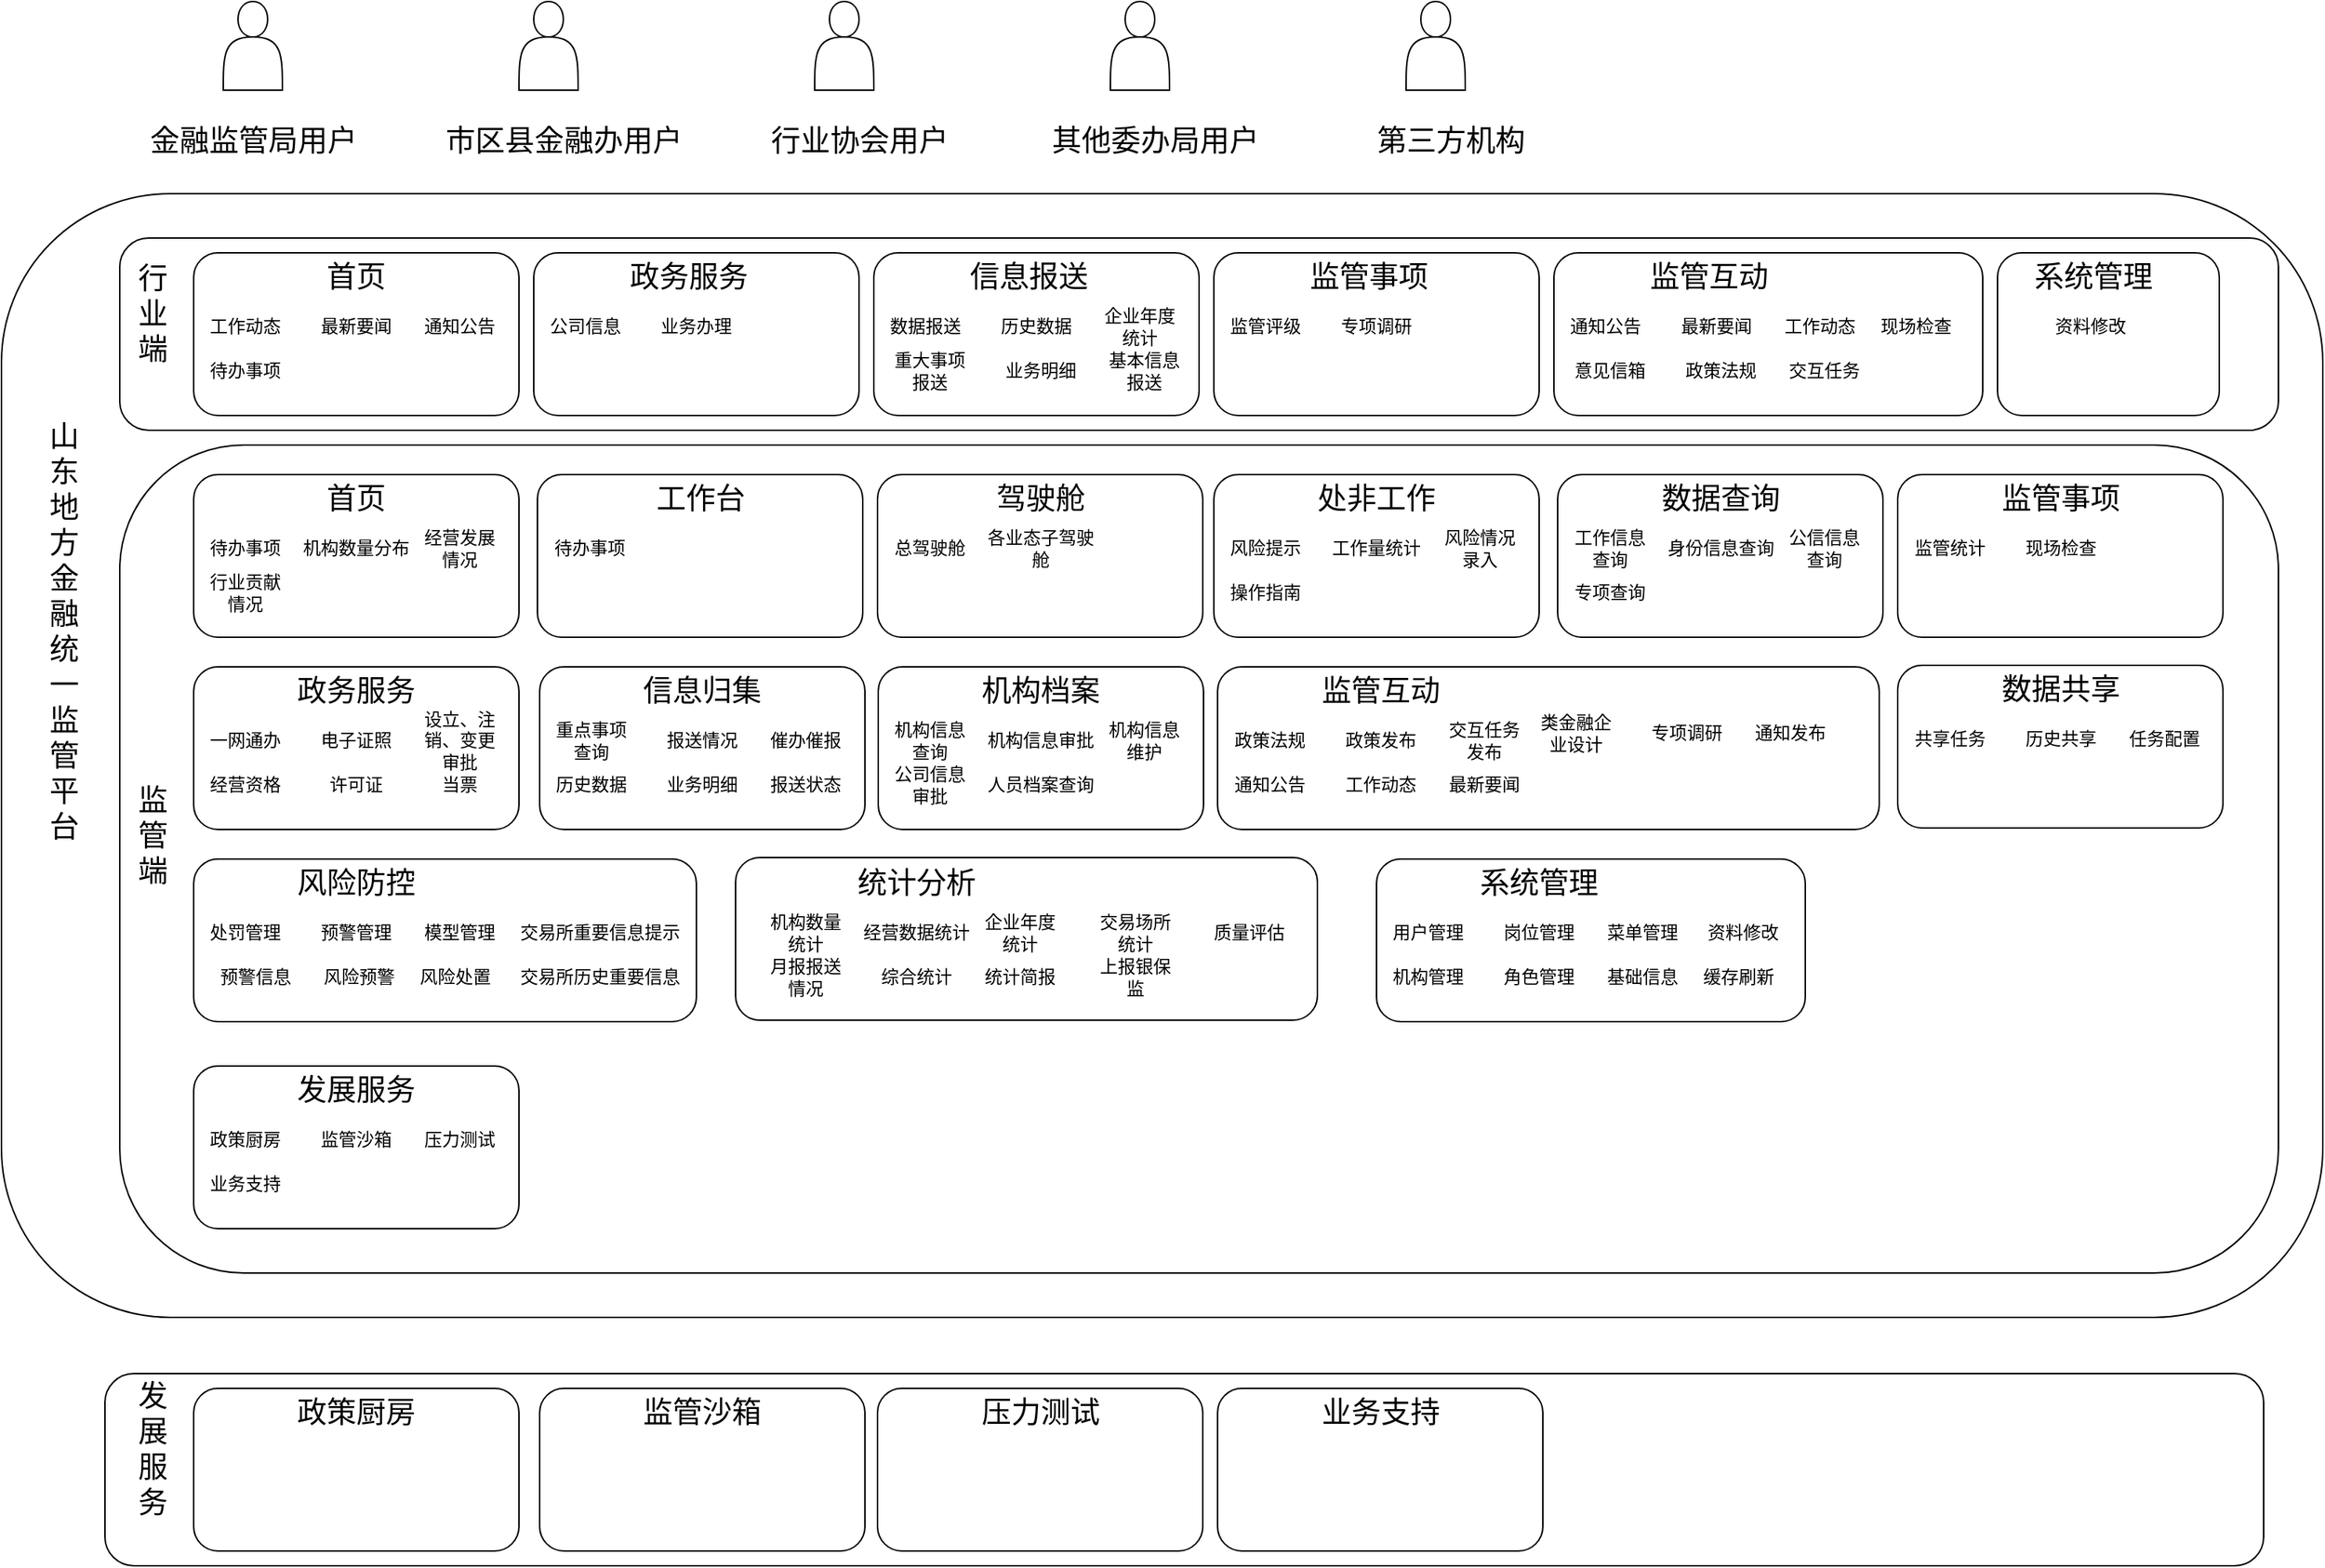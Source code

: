 <mxfile version="21.3.2" type="github">
  <diagram name="第 1 页" id="MV3o43IdLmot7RDqP8pI">
    <mxGraphModel dx="919" dy="516" grid="1" gridSize="10" guides="1" tooltips="1" connect="1" arrows="1" fold="1" page="1" pageScale="1" pageWidth="827" pageHeight="1169" math="0" shadow="0">
      <root>
        <mxCell id="0" />
        <mxCell id="1" parent="0" />
        <mxCell id="Glt5fxQ_8E8wL3YPpG3F-2" value="" style="shape=actor;whiteSpace=wrap;html=1;" parent="1" vertex="1">
          <mxGeometry x="200" y="40" width="40" height="60" as="geometry" />
        </mxCell>
        <mxCell id="Glt5fxQ_8E8wL3YPpG3F-7" value="金融监管局用户" style="text;html=1;align=center;verticalAlign=middle;resizable=0;points=[];autosize=1;strokeColor=none;fillColor=none;fontSize=20;" parent="1" vertex="1">
          <mxGeometry x="140" y="113" width="160" height="40" as="geometry" />
        </mxCell>
        <mxCell id="aRTXH67dhM7J8I6KlZtX-1" value="" style="rounded=1;whiteSpace=wrap;html=1;" vertex="1" parent="1">
          <mxGeometry x="50" y="170" width="1570" height="760" as="geometry" />
        </mxCell>
        <mxCell id="aRTXH67dhM7J8I6KlZtX-2" value="" style="rounded=1;whiteSpace=wrap;html=1;" vertex="1" parent="1">
          <mxGeometry x="130" y="200" width="1460" height="130" as="geometry" />
        </mxCell>
        <mxCell id="aRTXH67dhM7J8I6KlZtX-3" value="" style="rounded=1;whiteSpace=wrap;html=1;" vertex="1" parent="1">
          <mxGeometry x="130" y="340" width="1460" height="560" as="geometry" />
        </mxCell>
        <mxCell id="aRTXH67dhM7J8I6KlZtX-4" value="" style="rounded=1;whiteSpace=wrap;html=1;" vertex="1" parent="1">
          <mxGeometry x="120" y="968" width="1460" height="130" as="geometry" />
        </mxCell>
        <mxCell id="aRTXH67dhM7J8I6KlZtX-5" value="&lt;font style=&quot;font-size: 20px;&quot;&gt;行业端&lt;/font&gt;" style="text;html=1;strokeColor=none;fillColor=none;align=center;verticalAlign=middle;whiteSpace=wrap;rounded=0;" vertex="1" parent="1">
          <mxGeometry x="140" y="210" width="25" height="80" as="geometry" />
        </mxCell>
        <mxCell id="aRTXH67dhM7J8I6KlZtX-6" value="监管端" style="text;html=1;strokeColor=none;fillColor=none;align=center;verticalAlign=middle;whiteSpace=wrap;rounded=0;fontSize=20;" vertex="1" parent="1">
          <mxGeometry x="140" y="563" width="25" height="80" as="geometry" />
        </mxCell>
        <mxCell id="aRTXH67dhM7J8I6KlZtX-7" value="发展服务" style="text;html=1;strokeColor=none;fillColor=none;align=center;verticalAlign=middle;whiteSpace=wrap;rounded=0;fontSize=20;" vertex="1" parent="1">
          <mxGeometry x="140" y="978" width="25" height="80" as="geometry" />
        </mxCell>
        <mxCell id="aRTXH67dhM7J8I6KlZtX-10" value="山东地方金融统一监管平台" style="text;html=1;strokeColor=none;fillColor=none;align=center;verticalAlign=middle;whiteSpace=wrap;rounded=0;fontSize=20;" vertex="1" parent="1">
          <mxGeometry x="80" y="230" width="25" height="470" as="geometry" />
        </mxCell>
        <mxCell id="aRTXH67dhM7J8I6KlZtX-11" value="" style="rounded=1;whiteSpace=wrap;html=1;" vertex="1" parent="1">
          <mxGeometry x="180" y="210" width="220" height="110" as="geometry" />
        </mxCell>
        <mxCell id="aRTXH67dhM7J8I6KlZtX-12" value="首页" style="text;html=1;strokeColor=none;fillColor=none;align=center;verticalAlign=middle;whiteSpace=wrap;rounded=0;fontSize=20;" vertex="1" parent="1">
          <mxGeometry x="245" y="210" width="90" height="30" as="geometry" />
        </mxCell>
        <mxCell id="aRTXH67dhM7J8I6KlZtX-16" value="" style="shape=actor;whiteSpace=wrap;html=1;" vertex="1" parent="1">
          <mxGeometry x="400" y="40" width="40" height="60" as="geometry" />
        </mxCell>
        <mxCell id="aRTXH67dhM7J8I6KlZtX-17" value="市区县金融办用户" style="text;html=1;align=center;verticalAlign=middle;resizable=0;points=[];autosize=1;strokeColor=none;fillColor=none;fontSize=20;" vertex="1" parent="1">
          <mxGeometry x="340" y="113" width="180" height="40" as="geometry" />
        </mxCell>
        <mxCell id="aRTXH67dhM7J8I6KlZtX-18" value="" style="shape=actor;whiteSpace=wrap;html=1;" vertex="1" parent="1">
          <mxGeometry x="600" y="40" width="40" height="60" as="geometry" />
        </mxCell>
        <mxCell id="aRTXH67dhM7J8I6KlZtX-19" value="行业协会用户" style="text;html=1;align=center;verticalAlign=middle;resizable=0;points=[];autosize=1;strokeColor=none;fillColor=none;fontSize=20;" vertex="1" parent="1">
          <mxGeometry x="560" y="113" width="140" height="40" as="geometry" />
        </mxCell>
        <mxCell id="aRTXH67dhM7J8I6KlZtX-20" value="" style="shape=actor;whiteSpace=wrap;html=1;" vertex="1" parent="1">
          <mxGeometry x="800" y="40" width="40" height="60" as="geometry" />
        </mxCell>
        <mxCell id="aRTXH67dhM7J8I6KlZtX-21" value="其他委办局用户" style="text;html=1;align=center;verticalAlign=middle;resizable=0;points=[];autosize=1;strokeColor=none;fillColor=none;fontSize=20;" vertex="1" parent="1">
          <mxGeometry x="750" y="113" width="160" height="40" as="geometry" />
        </mxCell>
        <mxCell id="aRTXH67dhM7J8I6KlZtX-22" value="" style="shape=actor;whiteSpace=wrap;html=1;" vertex="1" parent="1">
          <mxGeometry x="1000" y="40" width="40" height="60" as="geometry" />
        </mxCell>
        <mxCell id="aRTXH67dhM7J8I6KlZtX-23" value="第三方机构" style="text;html=1;align=center;verticalAlign=middle;resizable=0;points=[];autosize=1;strokeColor=none;fillColor=none;fontSize=20;" vertex="1" parent="1">
          <mxGeometry x="970" y="113" width="120" height="40" as="geometry" />
        </mxCell>
        <mxCell id="aRTXH67dhM7J8I6KlZtX-24" value="&lt;p class=&quot;MsoNormal&quot;&gt;工作动态&lt;/p&gt;" style="text;html=1;strokeColor=none;fillColor=none;align=center;verticalAlign=middle;whiteSpace=wrap;rounded=0;" vertex="1" parent="1">
          <mxGeometry x="190" y="250" width="50" height="20" as="geometry" />
        </mxCell>
        <mxCell id="aRTXH67dhM7J8I6KlZtX-25" value="最新要闻" style="text;html=1;strokeColor=none;fillColor=none;align=center;verticalAlign=middle;whiteSpace=wrap;rounded=0;" vertex="1" parent="1">
          <mxGeometry x="250" y="250" width="80" height="20" as="geometry" />
        </mxCell>
        <mxCell id="aRTXH67dhM7J8I6KlZtX-26" value="通知公告" style="text;html=1;strokeColor=none;fillColor=none;align=center;verticalAlign=middle;whiteSpace=wrap;rounded=0;" vertex="1" parent="1">
          <mxGeometry x="335" y="250" width="50" height="20" as="geometry" />
        </mxCell>
        <mxCell id="aRTXH67dhM7J8I6KlZtX-28" value="" style="rounded=1;whiteSpace=wrap;html=1;" vertex="1" parent="1">
          <mxGeometry x="410" y="210" width="220" height="110" as="geometry" />
        </mxCell>
        <mxCell id="aRTXH67dhM7J8I6KlZtX-29" value="公司信息" style="text;html=1;strokeColor=none;fillColor=none;align=center;verticalAlign=middle;whiteSpace=wrap;rounded=0;" vertex="1" parent="1">
          <mxGeometry x="420" y="250" width="50" height="20" as="geometry" />
        </mxCell>
        <mxCell id="aRTXH67dhM7J8I6KlZtX-30" value="业务办理" style="text;html=1;strokeColor=none;fillColor=none;align=center;verticalAlign=middle;whiteSpace=wrap;rounded=0;" vertex="1" parent="1">
          <mxGeometry x="480" y="250" width="80" height="20" as="geometry" />
        </mxCell>
        <mxCell id="aRTXH67dhM7J8I6KlZtX-32" value="政务服务" style="text;html=1;strokeColor=none;fillColor=none;align=center;verticalAlign=middle;whiteSpace=wrap;rounded=0;fontSize=20;" vertex="1" parent="1">
          <mxGeometry x="470" y="210" width="90" height="30" as="geometry" />
        </mxCell>
        <mxCell id="aRTXH67dhM7J8I6KlZtX-33" value="待办事项" style="text;html=1;strokeColor=none;fillColor=none;align=center;verticalAlign=middle;whiteSpace=wrap;rounded=0;" vertex="1" parent="1">
          <mxGeometry x="190" y="280" width="50" height="20" as="geometry" />
        </mxCell>
        <mxCell id="aRTXH67dhM7J8I6KlZtX-39" value="" style="rounded=1;whiteSpace=wrap;html=1;" vertex="1" parent="1">
          <mxGeometry x="640" y="210" width="220" height="110" as="geometry" />
        </mxCell>
        <mxCell id="aRTXH67dhM7J8I6KlZtX-40" value="数据报送" style="text;html=1;strokeColor=none;fillColor=none;align=center;verticalAlign=middle;whiteSpace=wrap;rounded=0;" vertex="1" parent="1">
          <mxGeometry x="650" y="250" width="50" height="20" as="geometry" />
        </mxCell>
        <mxCell id="aRTXH67dhM7J8I6KlZtX-41" value="历史数据" style="text;html=1;strokeColor=none;fillColor=none;align=center;verticalAlign=middle;whiteSpace=wrap;rounded=0;" vertex="1" parent="1">
          <mxGeometry x="710" y="250" width="80" height="20" as="geometry" />
        </mxCell>
        <mxCell id="aRTXH67dhM7J8I6KlZtX-42" value="企业年度统计" style="text;html=1;strokeColor=none;fillColor=none;align=center;verticalAlign=middle;whiteSpace=wrap;rounded=0;" vertex="1" parent="1">
          <mxGeometry x="795" y="250" width="50" height="20" as="geometry" />
        </mxCell>
        <mxCell id="aRTXH67dhM7J8I6KlZtX-43" value="信息报送" style="text;html=1;strokeColor=none;fillColor=none;align=center;verticalAlign=middle;whiteSpace=wrap;rounded=0;fontSize=20;" vertex="1" parent="1">
          <mxGeometry x="700" y="210" width="90" height="30" as="geometry" />
        </mxCell>
        <mxCell id="aRTXH67dhM7J8I6KlZtX-44" value="重大事项报送" style="text;html=1;strokeColor=none;fillColor=none;align=center;verticalAlign=middle;whiteSpace=wrap;rounded=0;" vertex="1" parent="1">
          <mxGeometry x="652.5" y="280" width="50" height="20" as="geometry" />
        </mxCell>
        <mxCell id="aRTXH67dhM7J8I6KlZtX-45" value="业务明细" style="text;html=1;strokeColor=none;fillColor=none;align=center;verticalAlign=middle;whiteSpace=wrap;rounded=0;" vertex="1" parent="1">
          <mxGeometry x="712.5" y="280" width="80" height="20" as="geometry" />
        </mxCell>
        <mxCell id="aRTXH67dhM7J8I6KlZtX-46" value="基本信息报送" style="text;html=1;strokeColor=none;fillColor=none;align=center;verticalAlign=middle;whiteSpace=wrap;rounded=0;" vertex="1" parent="1">
          <mxGeometry x="797.5" y="280" width="50" height="20" as="geometry" />
        </mxCell>
        <mxCell id="aRTXH67dhM7J8I6KlZtX-47" value="" style="rounded=1;whiteSpace=wrap;html=1;" vertex="1" parent="1">
          <mxGeometry x="870" y="210" width="220" height="110" as="geometry" />
        </mxCell>
        <mxCell id="aRTXH67dhM7J8I6KlZtX-48" value="监管评级" style="text;html=1;strokeColor=none;fillColor=none;align=center;verticalAlign=middle;whiteSpace=wrap;rounded=0;" vertex="1" parent="1">
          <mxGeometry x="880" y="250" width="50" height="20" as="geometry" />
        </mxCell>
        <mxCell id="aRTXH67dhM7J8I6KlZtX-49" value="专项调研" style="text;html=1;strokeColor=none;fillColor=none;align=center;verticalAlign=middle;whiteSpace=wrap;rounded=0;" vertex="1" parent="1">
          <mxGeometry x="940" y="250" width="80" height="20" as="geometry" />
        </mxCell>
        <mxCell id="aRTXH67dhM7J8I6KlZtX-51" value="监管事项" style="text;html=1;strokeColor=none;fillColor=none;align=center;verticalAlign=middle;whiteSpace=wrap;rounded=0;fontSize=20;" vertex="1" parent="1">
          <mxGeometry x="930" y="210" width="90" height="30" as="geometry" />
        </mxCell>
        <mxCell id="aRTXH67dhM7J8I6KlZtX-60" value="" style="rounded=1;whiteSpace=wrap;html=1;" vertex="1" parent="1">
          <mxGeometry x="1100" y="210" width="290" height="110" as="geometry" />
        </mxCell>
        <mxCell id="aRTXH67dhM7J8I6KlZtX-61" value="通知公告" style="text;html=1;strokeColor=none;fillColor=none;align=center;verticalAlign=middle;whiteSpace=wrap;rounded=0;" vertex="1" parent="1">
          <mxGeometry x="1110" y="250" width="50" height="20" as="geometry" />
        </mxCell>
        <mxCell id="aRTXH67dhM7J8I6KlZtX-62" value="最新要闻" style="text;html=1;strokeColor=none;fillColor=none;align=center;verticalAlign=middle;whiteSpace=wrap;rounded=0;" vertex="1" parent="1">
          <mxGeometry x="1170" y="250" width="80" height="20" as="geometry" />
        </mxCell>
        <mxCell id="aRTXH67dhM7J8I6KlZtX-63" value="工作动态" style="text;html=1;strokeColor=none;fillColor=none;align=center;verticalAlign=middle;whiteSpace=wrap;rounded=0;" vertex="1" parent="1">
          <mxGeometry x="1255" y="250" width="50" height="20" as="geometry" />
        </mxCell>
        <mxCell id="aRTXH67dhM7J8I6KlZtX-64" value="监管互动" style="text;html=1;strokeColor=none;fillColor=none;align=center;verticalAlign=middle;whiteSpace=wrap;rounded=0;fontSize=20;" vertex="1" parent="1">
          <mxGeometry x="1160" y="210" width="90" height="30" as="geometry" />
        </mxCell>
        <mxCell id="aRTXH67dhM7J8I6KlZtX-65" value="意见信箱" style="text;html=1;strokeColor=none;fillColor=none;align=center;verticalAlign=middle;whiteSpace=wrap;rounded=0;" vertex="1" parent="1">
          <mxGeometry x="1112.5" y="280" width="50" height="20" as="geometry" />
        </mxCell>
        <mxCell id="aRTXH67dhM7J8I6KlZtX-66" value="政策法规" style="text;html=1;strokeColor=none;fillColor=none;align=center;verticalAlign=middle;whiteSpace=wrap;rounded=0;" vertex="1" parent="1">
          <mxGeometry x="1172.5" y="280" width="80" height="20" as="geometry" />
        </mxCell>
        <mxCell id="aRTXH67dhM7J8I6KlZtX-67" value="交互任务" style="text;html=1;strokeColor=none;fillColor=none;align=center;verticalAlign=middle;whiteSpace=wrap;rounded=0;" vertex="1" parent="1">
          <mxGeometry x="1257.5" y="280" width="50" height="20" as="geometry" />
        </mxCell>
        <mxCell id="aRTXH67dhM7J8I6KlZtX-74" value="" style="rounded=1;whiteSpace=wrap;html=1;" vertex="1" parent="1">
          <mxGeometry x="1400" y="210" width="150" height="110" as="geometry" />
        </mxCell>
        <mxCell id="aRTXH67dhM7J8I6KlZtX-75" value="资料修改" style="text;html=1;strokeColor=none;fillColor=none;align=center;verticalAlign=middle;whiteSpace=wrap;rounded=0;" vertex="1" parent="1">
          <mxGeometry x="1437.5" y="250" width="50" height="20" as="geometry" />
        </mxCell>
        <mxCell id="aRTXH67dhM7J8I6KlZtX-78" value="系统管理" style="text;html=1;strokeColor=none;fillColor=none;align=center;verticalAlign=middle;whiteSpace=wrap;rounded=0;fontSize=20;" vertex="1" parent="1">
          <mxGeometry x="1420" y="210" width="90" height="30" as="geometry" />
        </mxCell>
        <mxCell id="aRTXH67dhM7J8I6KlZtX-82" value="" style="rounded=1;whiteSpace=wrap;html=1;" vertex="1" parent="1">
          <mxGeometry x="180" y="360" width="220" height="110" as="geometry" />
        </mxCell>
        <mxCell id="aRTXH67dhM7J8I6KlZtX-83" value="首页" style="text;html=1;strokeColor=none;fillColor=none;align=center;verticalAlign=middle;whiteSpace=wrap;rounded=0;fontSize=20;" vertex="1" parent="1">
          <mxGeometry x="245" y="360" width="90" height="30" as="geometry" />
        </mxCell>
        <mxCell id="aRTXH67dhM7J8I6KlZtX-84" value="待办事项" style="text;html=1;strokeColor=none;fillColor=none;align=center;verticalAlign=middle;whiteSpace=wrap;rounded=0;" vertex="1" parent="1">
          <mxGeometry x="190" y="400" width="50" height="20" as="geometry" />
        </mxCell>
        <mxCell id="aRTXH67dhM7J8I6KlZtX-85" value="&lt;p class=&quot;MsoNormal&quot;&gt;机构数量分布&lt;/p&gt;" style="text;html=1;strokeColor=none;fillColor=none;align=center;verticalAlign=middle;whiteSpace=wrap;rounded=0;" vertex="1" parent="1">
          <mxGeometry x="250" y="400" width="80" height="20" as="geometry" />
        </mxCell>
        <mxCell id="aRTXH67dhM7J8I6KlZtX-86" value="&lt;p class=&quot;MsoNormal&quot;&gt;经营发展情况&lt;/p&gt;" style="text;html=1;strokeColor=none;fillColor=none;align=center;verticalAlign=middle;whiteSpace=wrap;rounded=0;" vertex="1" parent="1">
          <mxGeometry x="335" y="400" width="50" height="20" as="geometry" />
        </mxCell>
        <mxCell id="aRTXH67dhM7J8I6KlZtX-87" value="&lt;p class=&quot;MsoNormal&quot;&gt;行业贡献情况&lt;/p&gt;" style="text;html=1;strokeColor=none;fillColor=none;align=center;verticalAlign=middle;whiteSpace=wrap;rounded=0;" vertex="1" parent="1">
          <mxGeometry x="190" y="430" width="50" height="20" as="geometry" />
        </mxCell>
        <mxCell id="aRTXH67dhM7J8I6KlZtX-90" value="" style="rounded=1;whiteSpace=wrap;html=1;" vertex="1" parent="1">
          <mxGeometry x="412.5" y="360" width="220" height="110" as="geometry" />
        </mxCell>
        <mxCell id="aRTXH67dhM7J8I6KlZtX-91" value="工作台" style="text;html=1;strokeColor=none;fillColor=none;align=center;verticalAlign=middle;whiteSpace=wrap;rounded=0;fontSize=20;" vertex="1" parent="1">
          <mxGeometry x="477.5" y="360" width="90" height="30" as="geometry" />
        </mxCell>
        <mxCell id="aRTXH67dhM7J8I6KlZtX-92" value="待办事项" style="text;html=1;strokeColor=none;fillColor=none;align=center;verticalAlign=middle;whiteSpace=wrap;rounded=0;" vertex="1" parent="1">
          <mxGeometry x="422.5" y="400" width="50" height="20" as="geometry" />
        </mxCell>
        <mxCell id="aRTXH67dhM7J8I6KlZtX-98" value="" style="rounded=1;whiteSpace=wrap;html=1;" vertex="1" parent="1">
          <mxGeometry x="642.5" y="360" width="220" height="110" as="geometry" />
        </mxCell>
        <mxCell id="aRTXH67dhM7J8I6KlZtX-99" value="驾驶舱" style="text;html=1;strokeColor=none;fillColor=none;align=center;verticalAlign=middle;whiteSpace=wrap;rounded=0;fontSize=20;" vertex="1" parent="1">
          <mxGeometry x="707.5" y="360" width="90" height="30" as="geometry" />
        </mxCell>
        <mxCell id="aRTXH67dhM7J8I6KlZtX-100" value="总驾驶舱" style="text;html=1;strokeColor=none;fillColor=none;align=center;verticalAlign=middle;whiteSpace=wrap;rounded=0;" vertex="1" parent="1">
          <mxGeometry x="652.5" y="400" width="50" height="20" as="geometry" />
        </mxCell>
        <mxCell id="aRTXH67dhM7J8I6KlZtX-101" value="各业态子驾驶舱" style="text;html=1;strokeColor=none;fillColor=none;align=center;verticalAlign=middle;whiteSpace=wrap;rounded=0;" vertex="1" parent="1">
          <mxGeometry x="712.5" y="400" width="80" height="20" as="geometry" />
        </mxCell>
        <mxCell id="aRTXH67dhM7J8I6KlZtX-106" value="" style="rounded=1;whiteSpace=wrap;html=1;" vertex="1" parent="1">
          <mxGeometry x="870" y="360" width="220" height="110" as="geometry" />
        </mxCell>
        <mxCell id="aRTXH67dhM7J8I6KlZtX-107" value="处非工作" style="text;html=1;strokeColor=none;fillColor=none;align=center;verticalAlign=middle;whiteSpace=wrap;rounded=0;fontSize=20;" vertex="1" parent="1">
          <mxGeometry x="935" y="360" width="90" height="30" as="geometry" />
        </mxCell>
        <mxCell id="aRTXH67dhM7J8I6KlZtX-108" value="风险提示" style="text;html=1;strokeColor=none;fillColor=none;align=center;verticalAlign=middle;whiteSpace=wrap;rounded=0;" vertex="1" parent="1">
          <mxGeometry x="880" y="400" width="50" height="20" as="geometry" />
        </mxCell>
        <mxCell id="aRTXH67dhM7J8I6KlZtX-109" value="工作量统计" style="text;html=1;strokeColor=none;fillColor=none;align=center;verticalAlign=middle;whiteSpace=wrap;rounded=0;" vertex="1" parent="1">
          <mxGeometry x="940" y="400" width="80" height="20" as="geometry" />
        </mxCell>
        <mxCell id="aRTXH67dhM7J8I6KlZtX-110" value="风险情况录入" style="text;html=1;strokeColor=none;fillColor=none;align=center;verticalAlign=middle;whiteSpace=wrap;rounded=0;" vertex="1" parent="1">
          <mxGeometry x="1025" y="400" width="50" height="20" as="geometry" />
        </mxCell>
        <mxCell id="aRTXH67dhM7J8I6KlZtX-111" value="操作指南" style="text;html=1;strokeColor=none;fillColor=none;align=center;verticalAlign=middle;whiteSpace=wrap;rounded=0;" vertex="1" parent="1">
          <mxGeometry x="880" y="430" width="50" height="20" as="geometry" />
        </mxCell>
        <mxCell id="aRTXH67dhM7J8I6KlZtX-114" value="" style="rounded=1;whiteSpace=wrap;html=1;" vertex="1" parent="1">
          <mxGeometry x="1102.5" y="360" width="220" height="110" as="geometry" />
        </mxCell>
        <mxCell id="aRTXH67dhM7J8I6KlZtX-115" value="数据查询" style="text;html=1;strokeColor=none;fillColor=none;align=center;verticalAlign=middle;whiteSpace=wrap;rounded=0;fontSize=20;" vertex="1" parent="1">
          <mxGeometry x="1167.5" y="360" width="90" height="30" as="geometry" />
        </mxCell>
        <mxCell id="aRTXH67dhM7J8I6KlZtX-116" value="工作信息查询" style="text;html=1;strokeColor=none;fillColor=none;align=center;verticalAlign=middle;whiteSpace=wrap;rounded=0;" vertex="1" parent="1">
          <mxGeometry x="1112.5" y="400" width="50" height="20" as="geometry" />
        </mxCell>
        <mxCell id="aRTXH67dhM7J8I6KlZtX-117" value="身份信息查询" style="text;html=1;strokeColor=none;fillColor=none;align=center;verticalAlign=middle;whiteSpace=wrap;rounded=0;" vertex="1" parent="1">
          <mxGeometry x="1172.5" y="400" width="80" height="20" as="geometry" />
        </mxCell>
        <mxCell id="aRTXH67dhM7J8I6KlZtX-118" value="公信信息查询" style="text;html=1;strokeColor=none;fillColor=none;align=center;verticalAlign=middle;whiteSpace=wrap;rounded=0;" vertex="1" parent="1">
          <mxGeometry x="1257.5" y="400" width="50" height="20" as="geometry" />
        </mxCell>
        <mxCell id="aRTXH67dhM7J8I6KlZtX-119" value="专项查询" style="text;html=1;strokeColor=none;fillColor=none;align=center;verticalAlign=middle;whiteSpace=wrap;rounded=0;" vertex="1" parent="1">
          <mxGeometry x="1112.5" y="430" width="50" height="20" as="geometry" />
        </mxCell>
        <mxCell id="aRTXH67dhM7J8I6KlZtX-122" value="" style="rounded=1;whiteSpace=wrap;html=1;" vertex="1" parent="1">
          <mxGeometry x="1332.5" y="360" width="220" height="110" as="geometry" />
        </mxCell>
        <mxCell id="aRTXH67dhM7J8I6KlZtX-123" value="监管事项" style="text;html=1;strokeColor=none;fillColor=none;align=center;verticalAlign=middle;whiteSpace=wrap;rounded=0;fontSize=20;" vertex="1" parent="1">
          <mxGeometry x="1397.5" y="360" width="90" height="30" as="geometry" />
        </mxCell>
        <mxCell id="aRTXH67dhM7J8I6KlZtX-124" value="监管统计" style="text;html=1;strokeColor=none;fillColor=none;align=center;verticalAlign=middle;whiteSpace=wrap;rounded=0;" vertex="1" parent="1">
          <mxGeometry x="1342.5" y="400" width="50" height="20" as="geometry" />
        </mxCell>
        <mxCell id="aRTXH67dhM7J8I6KlZtX-125" value="现场检查" style="text;html=1;strokeColor=none;fillColor=none;align=center;verticalAlign=middle;whiteSpace=wrap;rounded=0;" vertex="1" parent="1">
          <mxGeometry x="1402.5" y="400" width="80" height="20" as="geometry" />
        </mxCell>
        <mxCell id="aRTXH67dhM7J8I6KlZtX-130" value="" style="rounded=1;whiteSpace=wrap;html=1;" vertex="1" parent="1">
          <mxGeometry x="180" y="490" width="220" height="110" as="geometry" />
        </mxCell>
        <mxCell id="aRTXH67dhM7J8I6KlZtX-131" value="政务服务" style="text;html=1;strokeColor=none;fillColor=none;align=center;verticalAlign=middle;whiteSpace=wrap;rounded=0;fontSize=20;" vertex="1" parent="1">
          <mxGeometry x="245" y="490" width="90" height="30" as="geometry" />
        </mxCell>
        <mxCell id="aRTXH67dhM7J8I6KlZtX-132" value="一网通办" style="text;html=1;strokeColor=none;fillColor=none;align=center;verticalAlign=middle;whiteSpace=wrap;rounded=0;" vertex="1" parent="1">
          <mxGeometry x="190" y="530" width="50" height="20" as="geometry" />
        </mxCell>
        <mxCell id="aRTXH67dhM7J8I6KlZtX-133" value="电子证照" style="text;html=1;strokeColor=none;fillColor=none;align=center;verticalAlign=middle;whiteSpace=wrap;rounded=0;" vertex="1" parent="1">
          <mxGeometry x="250" y="530" width="80" height="20" as="geometry" />
        </mxCell>
        <mxCell id="aRTXH67dhM7J8I6KlZtX-134" value="设立、注销、变更审批" style="text;html=1;strokeColor=none;fillColor=none;align=center;verticalAlign=middle;whiteSpace=wrap;rounded=0;" vertex="1" parent="1">
          <mxGeometry x="335" y="530" width="50" height="20" as="geometry" />
        </mxCell>
        <mxCell id="aRTXH67dhM7J8I6KlZtX-135" value="经营资格" style="text;html=1;strokeColor=none;fillColor=none;align=center;verticalAlign=middle;whiteSpace=wrap;rounded=0;" vertex="1" parent="1">
          <mxGeometry x="190" y="560" width="50" height="20" as="geometry" />
        </mxCell>
        <mxCell id="aRTXH67dhM7J8I6KlZtX-136" value="许可证" style="text;html=1;strokeColor=none;fillColor=none;align=center;verticalAlign=middle;whiteSpace=wrap;rounded=0;" vertex="1" parent="1">
          <mxGeometry x="250" y="560" width="80" height="20" as="geometry" />
        </mxCell>
        <mxCell id="aRTXH67dhM7J8I6KlZtX-137" value="当票" style="text;html=1;strokeColor=none;fillColor=none;align=center;verticalAlign=middle;whiteSpace=wrap;rounded=0;" vertex="1" parent="1">
          <mxGeometry x="335" y="560" width="50" height="20" as="geometry" />
        </mxCell>
        <mxCell id="aRTXH67dhM7J8I6KlZtX-138" value="" style="rounded=1;whiteSpace=wrap;html=1;" vertex="1" parent="1">
          <mxGeometry x="414" y="490" width="220" height="110" as="geometry" />
        </mxCell>
        <mxCell id="aRTXH67dhM7J8I6KlZtX-139" value="信息归集" style="text;html=1;strokeColor=none;fillColor=none;align=center;verticalAlign=middle;whiteSpace=wrap;rounded=0;fontSize=20;" vertex="1" parent="1">
          <mxGeometry x="479" y="490" width="90" height="30" as="geometry" />
        </mxCell>
        <mxCell id="aRTXH67dhM7J8I6KlZtX-140" value="重点事项查询" style="text;html=1;strokeColor=none;fillColor=none;align=center;verticalAlign=middle;whiteSpace=wrap;rounded=0;" vertex="1" parent="1">
          <mxGeometry x="424" y="530" width="50" height="20" as="geometry" />
        </mxCell>
        <mxCell id="aRTXH67dhM7J8I6KlZtX-141" value="报送情况" style="text;html=1;strokeColor=none;fillColor=none;align=center;verticalAlign=middle;whiteSpace=wrap;rounded=0;" vertex="1" parent="1">
          <mxGeometry x="484" y="530" width="80" height="20" as="geometry" />
        </mxCell>
        <mxCell id="aRTXH67dhM7J8I6KlZtX-142" value="催办催报" style="text;html=1;strokeColor=none;fillColor=none;align=center;verticalAlign=middle;whiteSpace=wrap;rounded=0;" vertex="1" parent="1">
          <mxGeometry x="569" y="530" width="50" height="20" as="geometry" />
        </mxCell>
        <mxCell id="aRTXH67dhM7J8I6KlZtX-143" value="历史数据" style="text;html=1;strokeColor=none;fillColor=none;align=center;verticalAlign=middle;whiteSpace=wrap;rounded=0;" vertex="1" parent="1">
          <mxGeometry x="424" y="560" width="50" height="20" as="geometry" />
        </mxCell>
        <mxCell id="aRTXH67dhM7J8I6KlZtX-144" value="业务明细" style="text;html=1;strokeColor=none;fillColor=none;align=center;verticalAlign=middle;whiteSpace=wrap;rounded=0;" vertex="1" parent="1">
          <mxGeometry x="484" y="560" width="80" height="20" as="geometry" />
        </mxCell>
        <mxCell id="aRTXH67dhM7J8I6KlZtX-145" value="报送状态" style="text;html=1;strokeColor=none;fillColor=none;align=center;verticalAlign=middle;whiteSpace=wrap;rounded=0;" vertex="1" parent="1">
          <mxGeometry x="569" y="560" width="50" height="20" as="geometry" />
        </mxCell>
        <mxCell id="aRTXH67dhM7J8I6KlZtX-146" value="" style="rounded=1;whiteSpace=wrap;html=1;" vertex="1" parent="1">
          <mxGeometry x="643" y="490" width="220" height="110" as="geometry" />
        </mxCell>
        <mxCell id="aRTXH67dhM7J8I6KlZtX-147" value="机构档案" style="text;html=1;strokeColor=none;fillColor=none;align=center;verticalAlign=middle;whiteSpace=wrap;rounded=0;fontSize=20;" vertex="1" parent="1">
          <mxGeometry x="708" y="490" width="90" height="30" as="geometry" />
        </mxCell>
        <mxCell id="aRTXH67dhM7J8I6KlZtX-148" value="机构信息查询" style="text;html=1;strokeColor=none;fillColor=none;align=center;verticalAlign=middle;whiteSpace=wrap;rounded=0;" vertex="1" parent="1">
          <mxGeometry x="653" y="530" width="50" height="20" as="geometry" />
        </mxCell>
        <mxCell id="aRTXH67dhM7J8I6KlZtX-149" value="机构信息审批" style="text;html=1;strokeColor=none;fillColor=none;align=center;verticalAlign=middle;whiteSpace=wrap;rounded=0;" vertex="1" parent="1">
          <mxGeometry x="713" y="530" width="80" height="20" as="geometry" />
        </mxCell>
        <mxCell id="aRTXH67dhM7J8I6KlZtX-150" value="机构信息维护" style="text;html=1;strokeColor=none;fillColor=none;align=center;verticalAlign=middle;whiteSpace=wrap;rounded=0;" vertex="1" parent="1">
          <mxGeometry x="798" y="530" width="50" height="20" as="geometry" />
        </mxCell>
        <mxCell id="aRTXH67dhM7J8I6KlZtX-151" value="公司信息审批" style="text;html=1;strokeColor=none;fillColor=none;align=center;verticalAlign=middle;whiteSpace=wrap;rounded=0;" vertex="1" parent="1">
          <mxGeometry x="653" y="560" width="50" height="20" as="geometry" />
        </mxCell>
        <mxCell id="aRTXH67dhM7J8I6KlZtX-152" value="人员档案查询" style="text;html=1;strokeColor=none;fillColor=none;align=center;verticalAlign=middle;whiteSpace=wrap;rounded=0;" vertex="1" parent="1">
          <mxGeometry x="713" y="560" width="80" height="20" as="geometry" />
        </mxCell>
        <mxCell id="aRTXH67dhM7J8I6KlZtX-154" value="" style="rounded=1;whiteSpace=wrap;html=1;" vertex="1" parent="1">
          <mxGeometry x="872.5" y="490" width="447.5" height="110" as="geometry" />
        </mxCell>
        <mxCell id="aRTXH67dhM7J8I6KlZtX-155" value="监管互动" style="text;html=1;strokeColor=none;fillColor=none;align=center;verticalAlign=middle;whiteSpace=wrap;rounded=0;fontSize=20;" vertex="1" parent="1">
          <mxGeometry x="937.5" y="490" width="90" height="30" as="geometry" />
        </mxCell>
        <mxCell id="aRTXH67dhM7J8I6KlZtX-156" value="政策法规" style="text;html=1;strokeColor=none;fillColor=none;align=center;verticalAlign=middle;whiteSpace=wrap;rounded=0;" vertex="1" parent="1">
          <mxGeometry x="882.5" y="530" width="50" height="20" as="geometry" />
        </mxCell>
        <mxCell id="aRTXH67dhM7J8I6KlZtX-157" value="政策发布" style="text;html=1;strokeColor=none;fillColor=none;align=center;verticalAlign=middle;whiteSpace=wrap;rounded=0;" vertex="1" parent="1">
          <mxGeometry x="942.5" y="530" width="80" height="20" as="geometry" />
        </mxCell>
        <mxCell id="aRTXH67dhM7J8I6KlZtX-158" value="交互任务发布" style="text;html=1;strokeColor=none;fillColor=none;align=center;verticalAlign=middle;whiteSpace=wrap;rounded=0;" vertex="1" parent="1">
          <mxGeometry x="1027.5" y="530" width="50" height="20" as="geometry" />
        </mxCell>
        <mxCell id="aRTXH67dhM7J8I6KlZtX-159" value="通知公告" style="text;html=1;strokeColor=none;fillColor=none;align=center;verticalAlign=middle;whiteSpace=wrap;rounded=0;" vertex="1" parent="1">
          <mxGeometry x="882.5" y="560" width="50" height="20" as="geometry" />
        </mxCell>
        <mxCell id="aRTXH67dhM7J8I6KlZtX-160" value="工作动态" style="text;html=1;strokeColor=none;fillColor=none;align=center;verticalAlign=middle;whiteSpace=wrap;rounded=0;" vertex="1" parent="1">
          <mxGeometry x="942.5" y="560" width="80" height="20" as="geometry" />
        </mxCell>
        <mxCell id="aRTXH67dhM7J8I6KlZtX-161" value="最新要闻" style="text;html=1;strokeColor=none;fillColor=none;align=center;verticalAlign=middle;whiteSpace=wrap;rounded=0;" vertex="1" parent="1">
          <mxGeometry x="1027.5" y="560" width="50" height="20" as="geometry" />
        </mxCell>
        <mxCell id="aRTXH67dhM7J8I6KlZtX-162" value="" style="rounded=1;whiteSpace=wrap;html=1;" vertex="1" parent="1">
          <mxGeometry x="1332.5" y="489" width="220" height="110" as="geometry" />
        </mxCell>
        <mxCell id="aRTXH67dhM7J8I6KlZtX-163" value="数据共享" style="text;html=1;strokeColor=none;fillColor=none;align=center;verticalAlign=middle;whiteSpace=wrap;rounded=0;fontSize=20;" vertex="1" parent="1">
          <mxGeometry x="1397.5" y="489" width="90" height="30" as="geometry" />
        </mxCell>
        <mxCell id="aRTXH67dhM7J8I6KlZtX-164" value="共享任务" style="text;html=1;strokeColor=none;fillColor=none;align=center;verticalAlign=middle;whiteSpace=wrap;rounded=0;" vertex="1" parent="1">
          <mxGeometry x="1342.5" y="529" width="50" height="20" as="geometry" />
        </mxCell>
        <mxCell id="aRTXH67dhM7J8I6KlZtX-165" value="历史共享" style="text;html=1;strokeColor=none;fillColor=none;align=center;verticalAlign=middle;whiteSpace=wrap;rounded=0;" vertex="1" parent="1">
          <mxGeometry x="1402.5" y="529" width="80" height="20" as="geometry" />
        </mxCell>
        <mxCell id="aRTXH67dhM7J8I6KlZtX-166" value="任务配置" style="text;html=1;strokeColor=none;fillColor=none;align=center;verticalAlign=middle;whiteSpace=wrap;rounded=0;" vertex="1" parent="1">
          <mxGeometry x="1487.5" y="529" width="50" height="20" as="geometry" />
        </mxCell>
        <mxCell id="aRTXH67dhM7J8I6KlZtX-170" value="" style="rounded=1;whiteSpace=wrap;html=1;" vertex="1" parent="1">
          <mxGeometry x="180" y="620" width="340" height="110" as="geometry" />
        </mxCell>
        <mxCell id="aRTXH67dhM7J8I6KlZtX-171" value="风险防控" style="text;html=1;strokeColor=none;fillColor=none;align=center;verticalAlign=middle;whiteSpace=wrap;rounded=0;fontSize=20;" vertex="1" parent="1">
          <mxGeometry x="245" y="620" width="90" height="30" as="geometry" />
        </mxCell>
        <mxCell id="aRTXH67dhM7J8I6KlZtX-172" value="处罚管理" style="text;html=1;strokeColor=none;fillColor=none;align=center;verticalAlign=middle;whiteSpace=wrap;rounded=0;" vertex="1" parent="1">
          <mxGeometry x="190" y="660" width="50" height="20" as="geometry" />
        </mxCell>
        <mxCell id="aRTXH67dhM7J8I6KlZtX-173" value="预警管理" style="text;html=1;strokeColor=none;fillColor=none;align=center;verticalAlign=middle;whiteSpace=wrap;rounded=0;" vertex="1" parent="1">
          <mxGeometry x="250" y="660" width="80" height="20" as="geometry" />
        </mxCell>
        <mxCell id="aRTXH67dhM7J8I6KlZtX-174" value="模型管理" style="text;html=1;strokeColor=none;fillColor=none;align=center;verticalAlign=middle;whiteSpace=wrap;rounded=0;" vertex="1" parent="1">
          <mxGeometry x="335" y="660" width="50" height="20" as="geometry" />
        </mxCell>
        <mxCell id="aRTXH67dhM7J8I6KlZtX-175" value="交易所历史重要信息" style="text;html=1;strokeColor=none;fillColor=none;align=center;verticalAlign=middle;whiteSpace=wrap;rounded=0;" vertex="1" parent="1">
          <mxGeometry x="400" y="690" width="110" height="20" as="geometry" />
        </mxCell>
        <mxCell id="aRTXH67dhM7J8I6KlZtX-176" value="预警信息" style="text;html=1;strokeColor=none;fillColor=none;align=center;verticalAlign=middle;whiteSpace=wrap;rounded=0;" vertex="1" parent="1">
          <mxGeometry x="182" y="690" width="80" height="20" as="geometry" />
        </mxCell>
        <mxCell id="aRTXH67dhM7J8I6KlZtX-177" value="风险预警" style="text;html=1;strokeColor=none;fillColor=none;align=center;verticalAlign=middle;whiteSpace=wrap;rounded=0;" vertex="1" parent="1">
          <mxGeometry x="267" y="690" width="50" height="20" as="geometry" />
        </mxCell>
        <mxCell id="aRTXH67dhM7J8I6KlZtX-178" value="" style="rounded=1;whiteSpace=wrap;html=1;" vertex="1" parent="1">
          <mxGeometry x="180" y="978" width="220" height="110" as="geometry" />
        </mxCell>
        <mxCell id="aRTXH67dhM7J8I6KlZtX-179" value="政策厨房" style="text;html=1;strokeColor=none;fillColor=none;align=center;verticalAlign=middle;whiteSpace=wrap;rounded=0;fontSize=20;" vertex="1" parent="1">
          <mxGeometry x="245" y="978" width="90" height="30" as="geometry" />
        </mxCell>
        <mxCell id="aRTXH67dhM7J8I6KlZtX-186" value="" style="rounded=1;whiteSpace=wrap;html=1;" vertex="1" parent="1">
          <mxGeometry x="414" y="978" width="220" height="110" as="geometry" />
        </mxCell>
        <mxCell id="aRTXH67dhM7J8I6KlZtX-187" value="监管沙箱" style="text;html=1;strokeColor=none;fillColor=none;align=center;verticalAlign=middle;whiteSpace=wrap;rounded=0;fontSize=20;" vertex="1" parent="1">
          <mxGeometry x="479" y="978" width="90" height="30" as="geometry" />
        </mxCell>
        <mxCell id="aRTXH67dhM7J8I6KlZtX-194" value="" style="rounded=1;whiteSpace=wrap;html=1;" vertex="1" parent="1">
          <mxGeometry x="642.5" y="978" width="220" height="110" as="geometry" />
        </mxCell>
        <mxCell id="aRTXH67dhM7J8I6KlZtX-195" value="压力测试" style="text;html=1;strokeColor=none;fillColor=none;align=center;verticalAlign=middle;whiteSpace=wrap;rounded=0;fontSize=20;" vertex="1" parent="1">
          <mxGeometry x="707.5" y="978" width="90" height="30" as="geometry" />
        </mxCell>
        <mxCell id="aRTXH67dhM7J8I6KlZtX-202" value="" style="rounded=1;whiteSpace=wrap;html=1;" vertex="1" parent="1">
          <mxGeometry x="872.5" y="978" width="220" height="110" as="geometry" />
        </mxCell>
        <mxCell id="aRTXH67dhM7J8I6KlZtX-203" value="业务支持" style="text;html=1;strokeColor=none;fillColor=none;align=center;verticalAlign=middle;whiteSpace=wrap;rounded=0;fontSize=20;" vertex="1" parent="1">
          <mxGeometry x="937.5" y="978" width="90" height="30" as="geometry" />
        </mxCell>
        <mxCell id="aRTXH67dhM7J8I6KlZtX-211" value="" style="rounded=1;whiteSpace=wrap;html=1;" vertex="1" parent="1">
          <mxGeometry x="546.5" y="619" width="393.5" height="110" as="geometry" />
        </mxCell>
        <mxCell id="aRTXH67dhM7J8I6KlZtX-212" value="统计分析" style="text;html=1;strokeColor=none;fillColor=none;align=center;verticalAlign=middle;whiteSpace=wrap;rounded=0;fontSize=20;" vertex="1" parent="1">
          <mxGeometry x="624" y="620" width="90" height="30" as="geometry" />
        </mxCell>
        <mxCell id="aRTXH67dhM7J8I6KlZtX-213" value="机构数量统计" style="text;html=1;strokeColor=none;fillColor=none;align=center;verticalAlign=middle;whiteSpace=wrap;rounded=0;" vertex="1" parent="1">
          <mxGeometry x="569" y="660" width="50" height="20" as="geometry" />
        </mxCell>
        <mxCell id="aRTXH67dhM7J8I6KlZtX-214" value="经营数据统计" style="text;html=1;strokeColor=none;fillColor=none;align=center;verticalAlign=middle;whiteSpace=wrap;rounded=0;" vertex="1" parent="1">
          <mxGeometry x="629" y="660" width="80" height="20" as="geometry" />
        </mxCell>
        <mxCell id="aRTXH67dhM7J8I6KlZtX-215" value="企业年度统计" style="text;html=1;strokeColor=none;fillColor=none;align=center;verticalAlign=middle;whiteSpace=wrap;rounded=0;" vertex="1" parent="1">
          <mxGeometry x="714" y="660" width="50" height="20" as="geometry" />
        </mxCell>
        <mxCell id="aRTXH67dhM7J8I6KlZtX-216" value="月报报送情况" style="text;html=1;strokeColor=none;fillColor=none;align=center;verticalAlign=middle;whiteSpace=wrap;rounded=0;" vertex="1" parent="1">
          <mxGeometry x="569" y="690" width="50" height="20" as="geometry" />
        </mxCell>
        <mxCell id="aRTXH67dhM7J8I6KlZtX-217" value="综合统计" style="text;html=1;strokeColor=none;fillColor=none;align=center;verticalAlign=middle;whiteSpace=wrap;rounded=0;" vertex="1" parent="1">
          <mxGeometry x="629" y="690" width="80" height="20" as="geometry" />
        </mxCell>
        <mxCell id="aRTXH67dhM7J8I6KlZtX-218" value="统计简报" style="text;html=1;strokeColor=none;fillColor=none;align=center;verticalAlign=middle;whiteSpace=wrap;rounded=0;" vertex="1" parent="1">
          <mxGeometry x="714" y="690" width="50" height="20" as="geometry" />
        </mxCell>
        <mxCell id="aRTXH67dhM7J8I6KlZtX-219" value="" style="rounded=1;whiteSpace=wrap;html=1;" vertex="1" parent="1">
          <mxGeometry x="980" y="620" width="290" height="110" as="geometry" />
        </mxCell>
        <mxCell id="aRTXH67dhM7J8I6KlZtX-220" value="系统管理" style="text;html=1;strokeColor=none;fillColor=none;align=center;verticalAlign=middle;whiteSpace=wrap;rounded=0;fontSize=20;" vertex="1" parent="1">
          <mxGeometry x="1045" y="620" width="90" height="30" as="geometry" />
        </mxCell>
        <mxCell id="aRTXH67dhM7J8I6KlZtX-221" value="用户管理" style="text;html=1;strokeColor=none;fillColor=none;align=center;verticalAlign=middle;whiteSpace=wrap;rounded=0;" vertex="1" parent="1">
          <mxGeometry x="990" y="660" width="50" height="20" as="geometry" />
        </mxCell>
        <mxCell id="aRTXH67dhM7J8I6KlZtX-222" value="岗位管理" style="text;html=1;strokeColor=none;fillColor=none;align=center;verticalAlign=middle;whiteSpace=wrap;rounded=0;" vertex="1" parent="1">
          <mxGeometry x="1050" y="660" width="80" height="20" as="geometry" />
        </mxCell>
        <mxCell id="aRTXH67dhM7J8I6KlZtX-223" value="菜单管理" style="text;html=1;strokeColor=none;fillColor=none;align=center;verticalAlign=middle;whiteSpace=wrap;rounded=0;" vertex="1" parent="1">
          <mxGeometry x="1135" y="660" width="50" height="20" as="geometry" />
        </mxCell>
        <mxCell id="aRTXH67dhM7J8I6KlZtX-224" value="机构管理" style="text;html=1;strokeColor=none;fillColor=none;align=center;verticalAlign=middle;whiteSpace=wrap;rounded=0;" vertex="1" parent="1">
          <mxGeometry x="990" y="690" width="50" height="20" as="geometry" />
        </mxCell>
        <mxCell id="aRTXH67dhM7J8I6KlZtX-225" value="角色管理" style="text;html=1;strokeColor=none;fillColor=none;align=center;verticalAlign=middle;whiteSpace=wrap;rounded=0;" vertex="1" parent="1">
          <mxGeometry x="1050" y="690" width="80" height="20" as="geometry" />
        </mxCell>
        <mxCell id="aRTXH67dhM7J8I6KlZtX-226" value="基础信息" style="text;html=1;strokeColor=none;fillColor=none;align=center;verticalAlign=middle;whiteSpace=wrap;rounded=0;" vertex="1" parent="1">
          <mxGeometry x="1135" y="690" width="50" height="20" as="geometry" />
        </mxCell>
        <mxCell id="aRTXH67dhM7J8I6KlZtX-239" value="类金融企业设计" style="text;html=1;strokeColor=none;fillColor=none;align=center;verticalAlign=middle;whiteSpace=wrap;rounded=0;" vertex="1" parent="1">
          <mxGeometry x="1090" y="525" width="50" height="20" as="geometry" />
        </mxCell>
        <mxCell id="aRTXH67dhM7J8I6KlZtX-240" value="专项调研" style="text;html=1;strokeColor=none;fillColor=none;align=center;verticalAlign=middle;whiteSpace=wrap;rounded=0;" vertex="1" parent="1">
          <mxGeometry x="1150" y="525" width="80" height="20" as="geometry" />
        </mxCell>
        <mxCell id="aRTXH67dhM7J8I6KlZtX-241" value="通知发布" style="text;html=1;strokeColor=none;fillColor=none;align=center;verticalAlign=middle;whiteSpace=wrap;rounded=0;" vertex="1" parent="1">
          <mxGeometry x="1235" y="525" width="50" height="20" as="geometry" />
        </mxCell>
        <mxCell id="aRTXH67dhM7J8I6KlZtX-245" value="交易所重要信息提示" style="text;html=1;strokeColor=none;fillColor=none;align=center;verticalAlign=middle;whiteSpace=wrap;rounded=0;" vertex="1" parent="1">
          <mxGeometry x="400" y="660" width="110" height="20" as="geometry" />
        </mxCell>
        <mxCell id="aRTXH67dhM7J8I6KlZtX-246" value="风险处置" style="text;html=1;strokeColor=none;fillColor=none;align=center;verticalAlign=middle;whiteSpace=wrap;rounded=0;" vertex="1" parent="1">
          <mxGeometry x="332" y="690" width="50" height="20" as="geometry" />
        </mxCell>
        <mxCell id="aRTXH67dhM7J8I6KlZtX-249" value="交易场所统计" style="text;html=1;strokeColor=none;fillColor=none;align=center;verticalAlign=middle;whiteSpace=wrap;rounded=0;" vertex="1" parent="1">
          <mxGeometry x="791.5" y="660" width="50" height="20" as="geometry" />
        </mxCell>
        <mxCell id="aRTXH67dhM7J8I6KlZtX-250" value="上报银保监" style="text;html=1;strokeColor=none;fillColor=none;align=center;verticalAlign=middle;whiteSpace=wrap;rounded=0;" vertex="1" parent="1">
          <mxGeometry x="791.5" y="690" width="50" height="20" as="geometry" />
        </mxCell>
        <mxCell id="aRTXH67dhM7J8I6KlZtX-251" value="质量评估" style="text;html=1;strokeColor=none;fillColor=none;align=center;verticalAlign=middle;whiteSpace=wrap;rounded=0;" vertex="1" parent="1">
          <mxGeometry x="868.5" y="660" width="50" height="20" as="geometry" />
        </mxCell>
        <mxCell id="aRTXH67dhM7J8I6KlZtX-253" value="资料修改" style="text;html=1;strokeColor=none;fillColor=none;align=center;verticalAlign=middle;whiteSpace=wrap;rounded=0;" vertex="1" parent="1">
          <mxGeometry x="1202.5" y="660" width="50" height="20" as="geometry" />
        </mxCell>
        <mxCell id="aRTXH67dhM7J8I6KlZtX-256" value="缓存刷新" style="text;html=1;strokeColor=none;fillColor=none;align=center;verticalAlign=middle;whiteSpace=wrap;rounded=0;" vertex="1" parent="1">
          <mxGeometry x="1200" y="690" width="50" height="20" as="geometry" />
        </mxCell>
        <mxCell id="aRTXH67dhM7J8I6KlZtX-259" value="" style="rounded=1;whiteSpace=wrap;html=1;" vertex="1" parent="1">
          <mxGeometry x="180" y="760" width="220" height="110" as="geometry" />
        </mxCell>
        <mxCell id="aRTXH67dhM7J8I6KlZtX-260" value="发展服务" style="text;html=1;strokeColor=none;fillColor=none;align=center;verticalAlign=middle;whiteSpace=wrap;rounded=0;fontSize=20;" vertex="1" parent="1">
          <mxGeometry x="245" y="760" width="90" height="30" as="geometry" />
        </mxCell>
        <mxCell id="aRTXH67dhM7J8I6KlZtX-261" value="政策厨房" style="text;html=1;strokeColor=none;fillColor=none;align=center;verticalAlign=middle;whiteSpace=wrap;rounded=0;" vertex="1" parent="1">
          <mxGeometry x="190" y="800" width="50" height="20" as="geometry" />
        </mxCell>
        <mxCell id="aRTXH67dhM7J8I6KlZtX-262" value="监管沙箱" style="text;html=1;strokeColor=none;fillColor=none;align=center;verticalAlign=middle;whiteSpace=wrap;rounded=0;" vertex="1" parent="1">
          <mxGeometry x="250" y="800" width="80" height="20" as="geometry" />
        </mxCell>
        <mxCell id="aRTXH67dhM7J8I6KlZtX-263" value="压力测试" style="text;html=1;strokeColor=none;fillColor=none;align=center;verticalAlign=middle;whiteSpace=wrap;rounded=0;" vertex="1" parent="1">
          <mxGeometry x="335" y="800" width="50" height="20" as="geometry" />
        </mxCell>
        <mxCell id="aRTXH67dhM7J8I6KlZtX-264" value="业务支持" style="text;html=1;strokeColor=none;fillColor=none;align=center;verticalAlign=middle;whiteSpace=wrap;rounded=0;" vertex="1" parent="1">
          <mxGeometry x="190" y="830" width="50" height="20" as="geometry" />
        </mxCell>
        <mxCell id="aRTXH67dhM7J8I6KlZtX-270" value="现场检查" style="text;html=1;strokeColor=none;fillColor=none;align=center;verticalAlign=middle;whiteSpace=wrap;rounded=0;" vertex="1" parent="1">
          <mxGeometry x="1320" y="250" width="50" height="20" as="geometry" />
        </mxCell>
      </root>
    </mxGraphModel>
  </diagram>
</mxfile>
